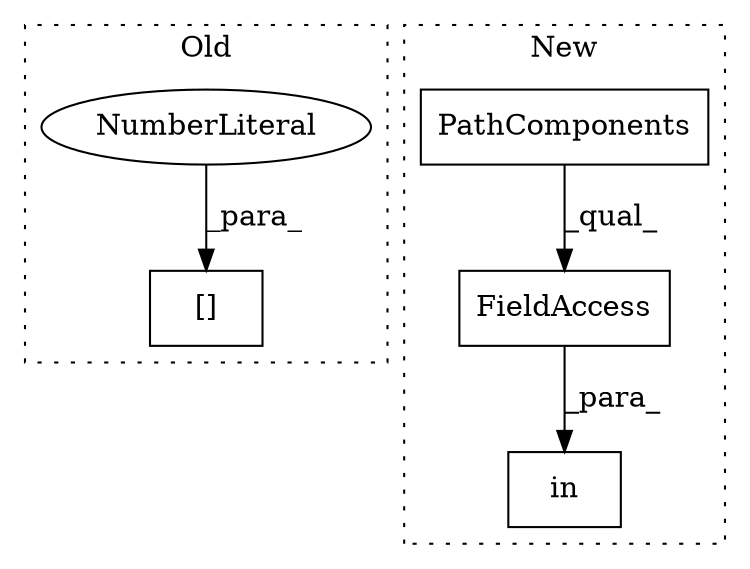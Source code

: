 digraph G {
subgraph cluster0 {
1 [label="[]" a="2" s="10009,10033" l="23,1" shape="box"];
4 [label="NumberLiteral" a="34" s="10032" l="1" shape="ellipse"];
label = "Old";
style="dotted";
}
subgraph cluster1 {
2 [label="PathComponents" a="32" s="9159,9178" l="15,1" shape="box"];
3 [label="FieldAccess" a="22" s="9159" l="30" shape="box"];
5 [label="in" a="105" s="9159" l="53" shape="box"];
label = "New";
style="dotted";
}
2 -> 3 [label="_qual_"];
3 -> 5 [label="_para_"];
4 -> 1 [label="_para_"];
}